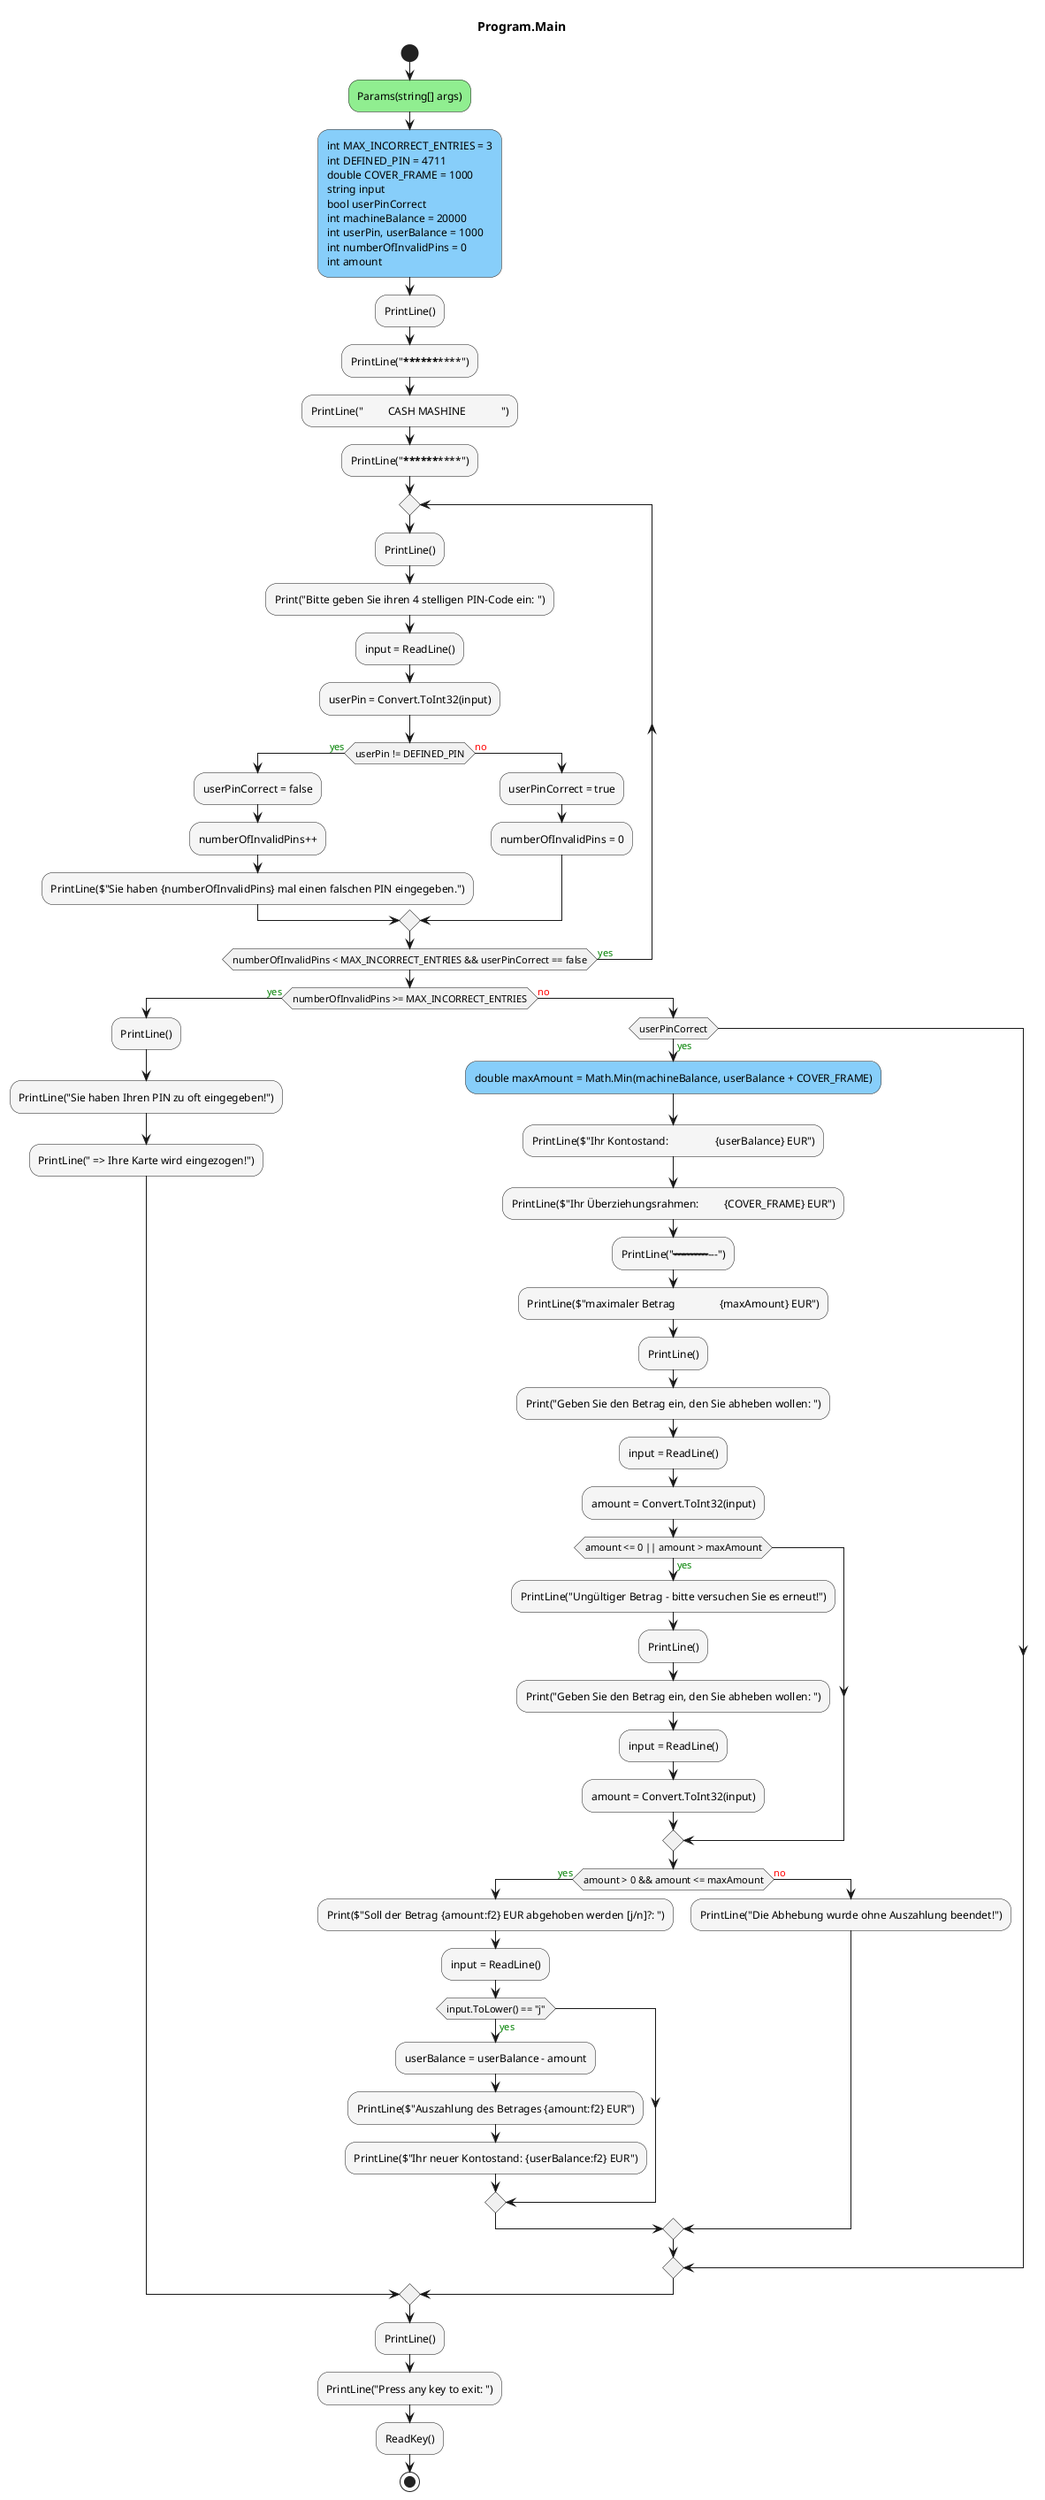 @startuml Program.Main
title Program.Main
start
#LightGreen:Params(string[] args);
#LightSkyBlue:int MAX_INCORRECT_ENTRIES = 3\nint DEFINED_PIN = 4711\ndouble COVER_FRAME = 1000\nstring input\nbool userPinCorrect\nint machineBalance = 20000\nint userPin, userBalance = 1000\nint numberOfInvalidPins = 0\nint amount;
#WhiteSmoke:PrintLine();
#WhiteSmoke:PrintLine("**********************************");
#WhiteSmoke:PrintLine("         CASH MASHINE             ");
#WhiteSmoke:PrintLine("**********************************");
repeat
        #WhiteSmoke:PrintLine();
        #WhiteSmoke:Print("Bitte geben Sie ihren 4 stelligen PIN-Code ein: ");
        #WhiteSmoke:input = ReadLine();
        #WhiteSmoke:userPin = Convert.ToInt32(input);
        if (userPin != DEFINED_PIN) then (<color:green>yes)
                #WhiteSmoke:userPinCorrect = false;
                #WhiteSmoke:numberOfInvalidPins++;
                #WhiteSmoke:PrintLine($"Sie haben {numberOfInvalidPins} mal einen falschen PIN eingegeben.");
            else (<color:red>no)
                    #WhiteSmoke:userPinCorrect = true;
                    #WhiteSmoke:numberOfInvalidPins = 0;
        endif
repeat while (numberOfInvalidPins < MAX_INCORRECT_ENTRIES && userPinCorrect == false) is (<color:green>yes)
if (numberOfInvalidPins >= MAX_INCORRECT_ENTRIES) then (<color:green>yes)
        #WhiteSmoke:PrintLine();
        #WhiteSmoke:PrintLine("Sie haben Ihren PIN zu oft eingegeben!");
        #WhiteSmoke:PrintLine(" => Ihre Karte wird eingezogen!");
    else (<color:red>no)
        if (userPinCorrect) then (<color:green>yes)
                #LightSkyBlue:double maxAmount = Math.Min(machineBalance, userBalance + COVER_FRAME);
                #WhiteSmoke:PrintLine($"Ihr Kontostand:                 {userBalance} EUR");
                #WhiteSmoke:PrintLine($"Ihr Überziehungsrahmen:         {COVER_FRAME} EUR");
                #WhiteSmoke:PrintLine("-----------------------------------------------------");
                #WhiteSmoke:PrintLine($"maximaler Betrag                {maxAmount} EUR");
                #WhiteSmoke:PrintLine();
                #WhiteSmoke:Print("Geben Sie den Betrag ein, den Sie abheben wollen: ");
                #WhiteSmoke:input = ReadLine();
                #WhiteSmoke:amount = Convert.ToInt32(input);
                if (amount <= 0 || amount > maxAmount) then (<color:green>yes)
                        #WhiteSmoke:PrintLine("Ungültiger Betrag - bitte versuchen Sie es erneut!");
                        #WhiteSmoke:PrintLine();
                        #WhiteSmoke:Print("Geben Sie den Betrag ein, den Sie abheben wollen: ");
                        #WhiteSmoke:input = ReadLine();
                        #WhiteSmoke:amount = Convert.ToInt32(input);
                endif
                if (amount > 0 && amount <= maxAmount) then (<color:green>yes)
                        #WhiteSmoke:Print($"Soll der Betrag {amount:f2} EUR abgehoben werden [j/n]?: ");
                        #WhiteSmoke:input = ReadLine();
                        if (input.ToLower() == "j") then (<color:green>yes)
                                #WhiteSmoke:userBalance = userBalance - amount;
                                #WhiteSmoke:PrintLine($"Auszahlung des Betrages {amount:f2} EUR");
                                #WhiteSmoke:PrintLine($"Ihr neuer Kontostand: {userBalance:f2} EUR");
                        endif
                    else (<color:red>no)
                            #WhiteSmoke:PrintLine("Die Abhebung wurde ohne Auszahlung beendet!");
                endif
        endif
endif
#WhiteSmoke:PrintLine();
#WhiteSmoke:PrintLine("Press any key to exit: ");
#WhiteSmoke:ReadKey();
stop
@enduml
